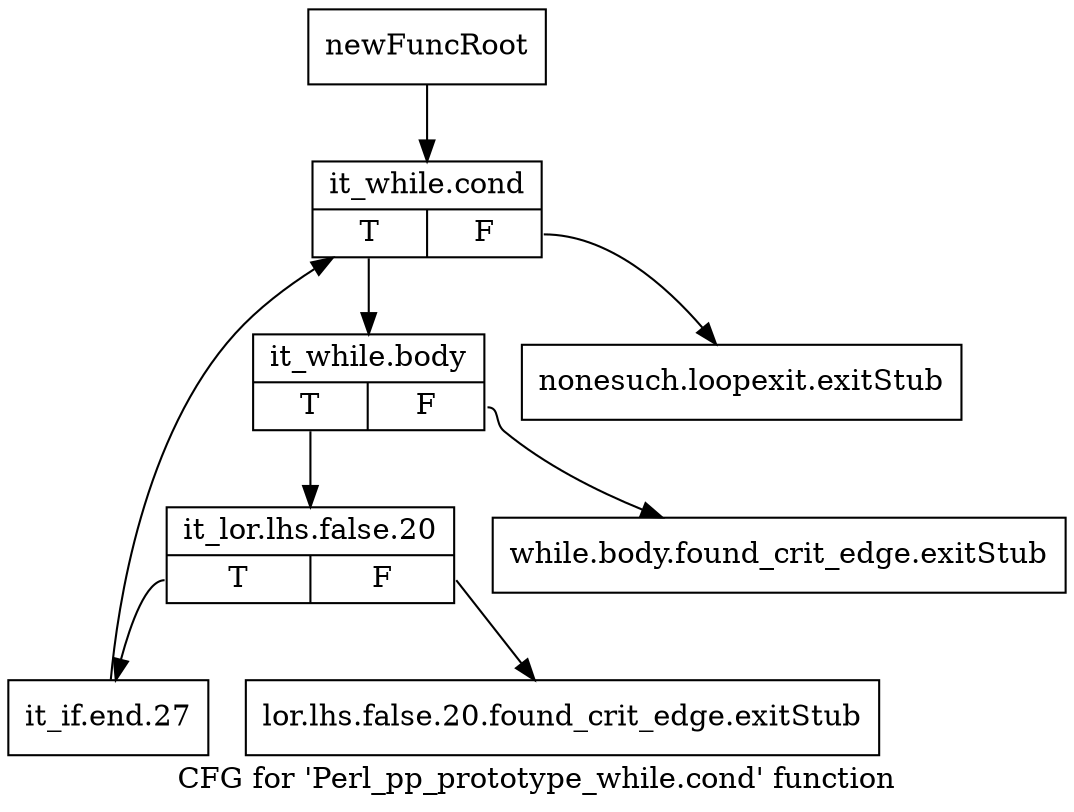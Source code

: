 digraph "CFG for 'Perl_pp_prototype_while.cond' function" {
	label="CFG for 'Perl_pp_prototype_while.cond' function";

	Node0x4e29f80 [shape=record,label="{newFuncRoot}"];
	Node0x4e29f80 -> Node0x4e2a940;
	Node0x4e29fd0 [shape=record,label="{nonesuch.loopexit.exitStub}"];
	Node0x4e2a020 [shape=record,label="{while.body.found_crit_edge.exitStub}"];
	Node0x4e2a070 [shape=record,label="{lor.lhs.false.20.found_crit_edge.exitStub}"];
	Node0x4e2a940 [shape=record,label="{it_while.cond|{<s0>T|<s1>F}}"];
	Node0x4e2a940:s0 -> Node0x4e2a990;
	Node0x4e2a940:s1 -> Node0x4e29fd0;
	Node0x4e2a990 [shape=record,label="{it_while.body|{<s0>T|<s1>F}}"];
	Node0x4e2a990:s0 -> Node0x4e2a9e0;
	Node0x4e2a990:s1 -> Node0x4e2a020;
	Node0x4e2a9e0 [shape=record,label="{it_lor.lhs.false.20|{<s0>T|<s1>F}}"];
	Node0x4e2a9e0:s0 -> Node0x4e2aa30;
	Node0x4e2a9e0:s1 -> Node0x4e2a070;
	Node0x4e2aa30 [shape=record,label="{it_if.end.27}"];
	Node0x4e2aa30 -> Node0x4e2a940;
}

